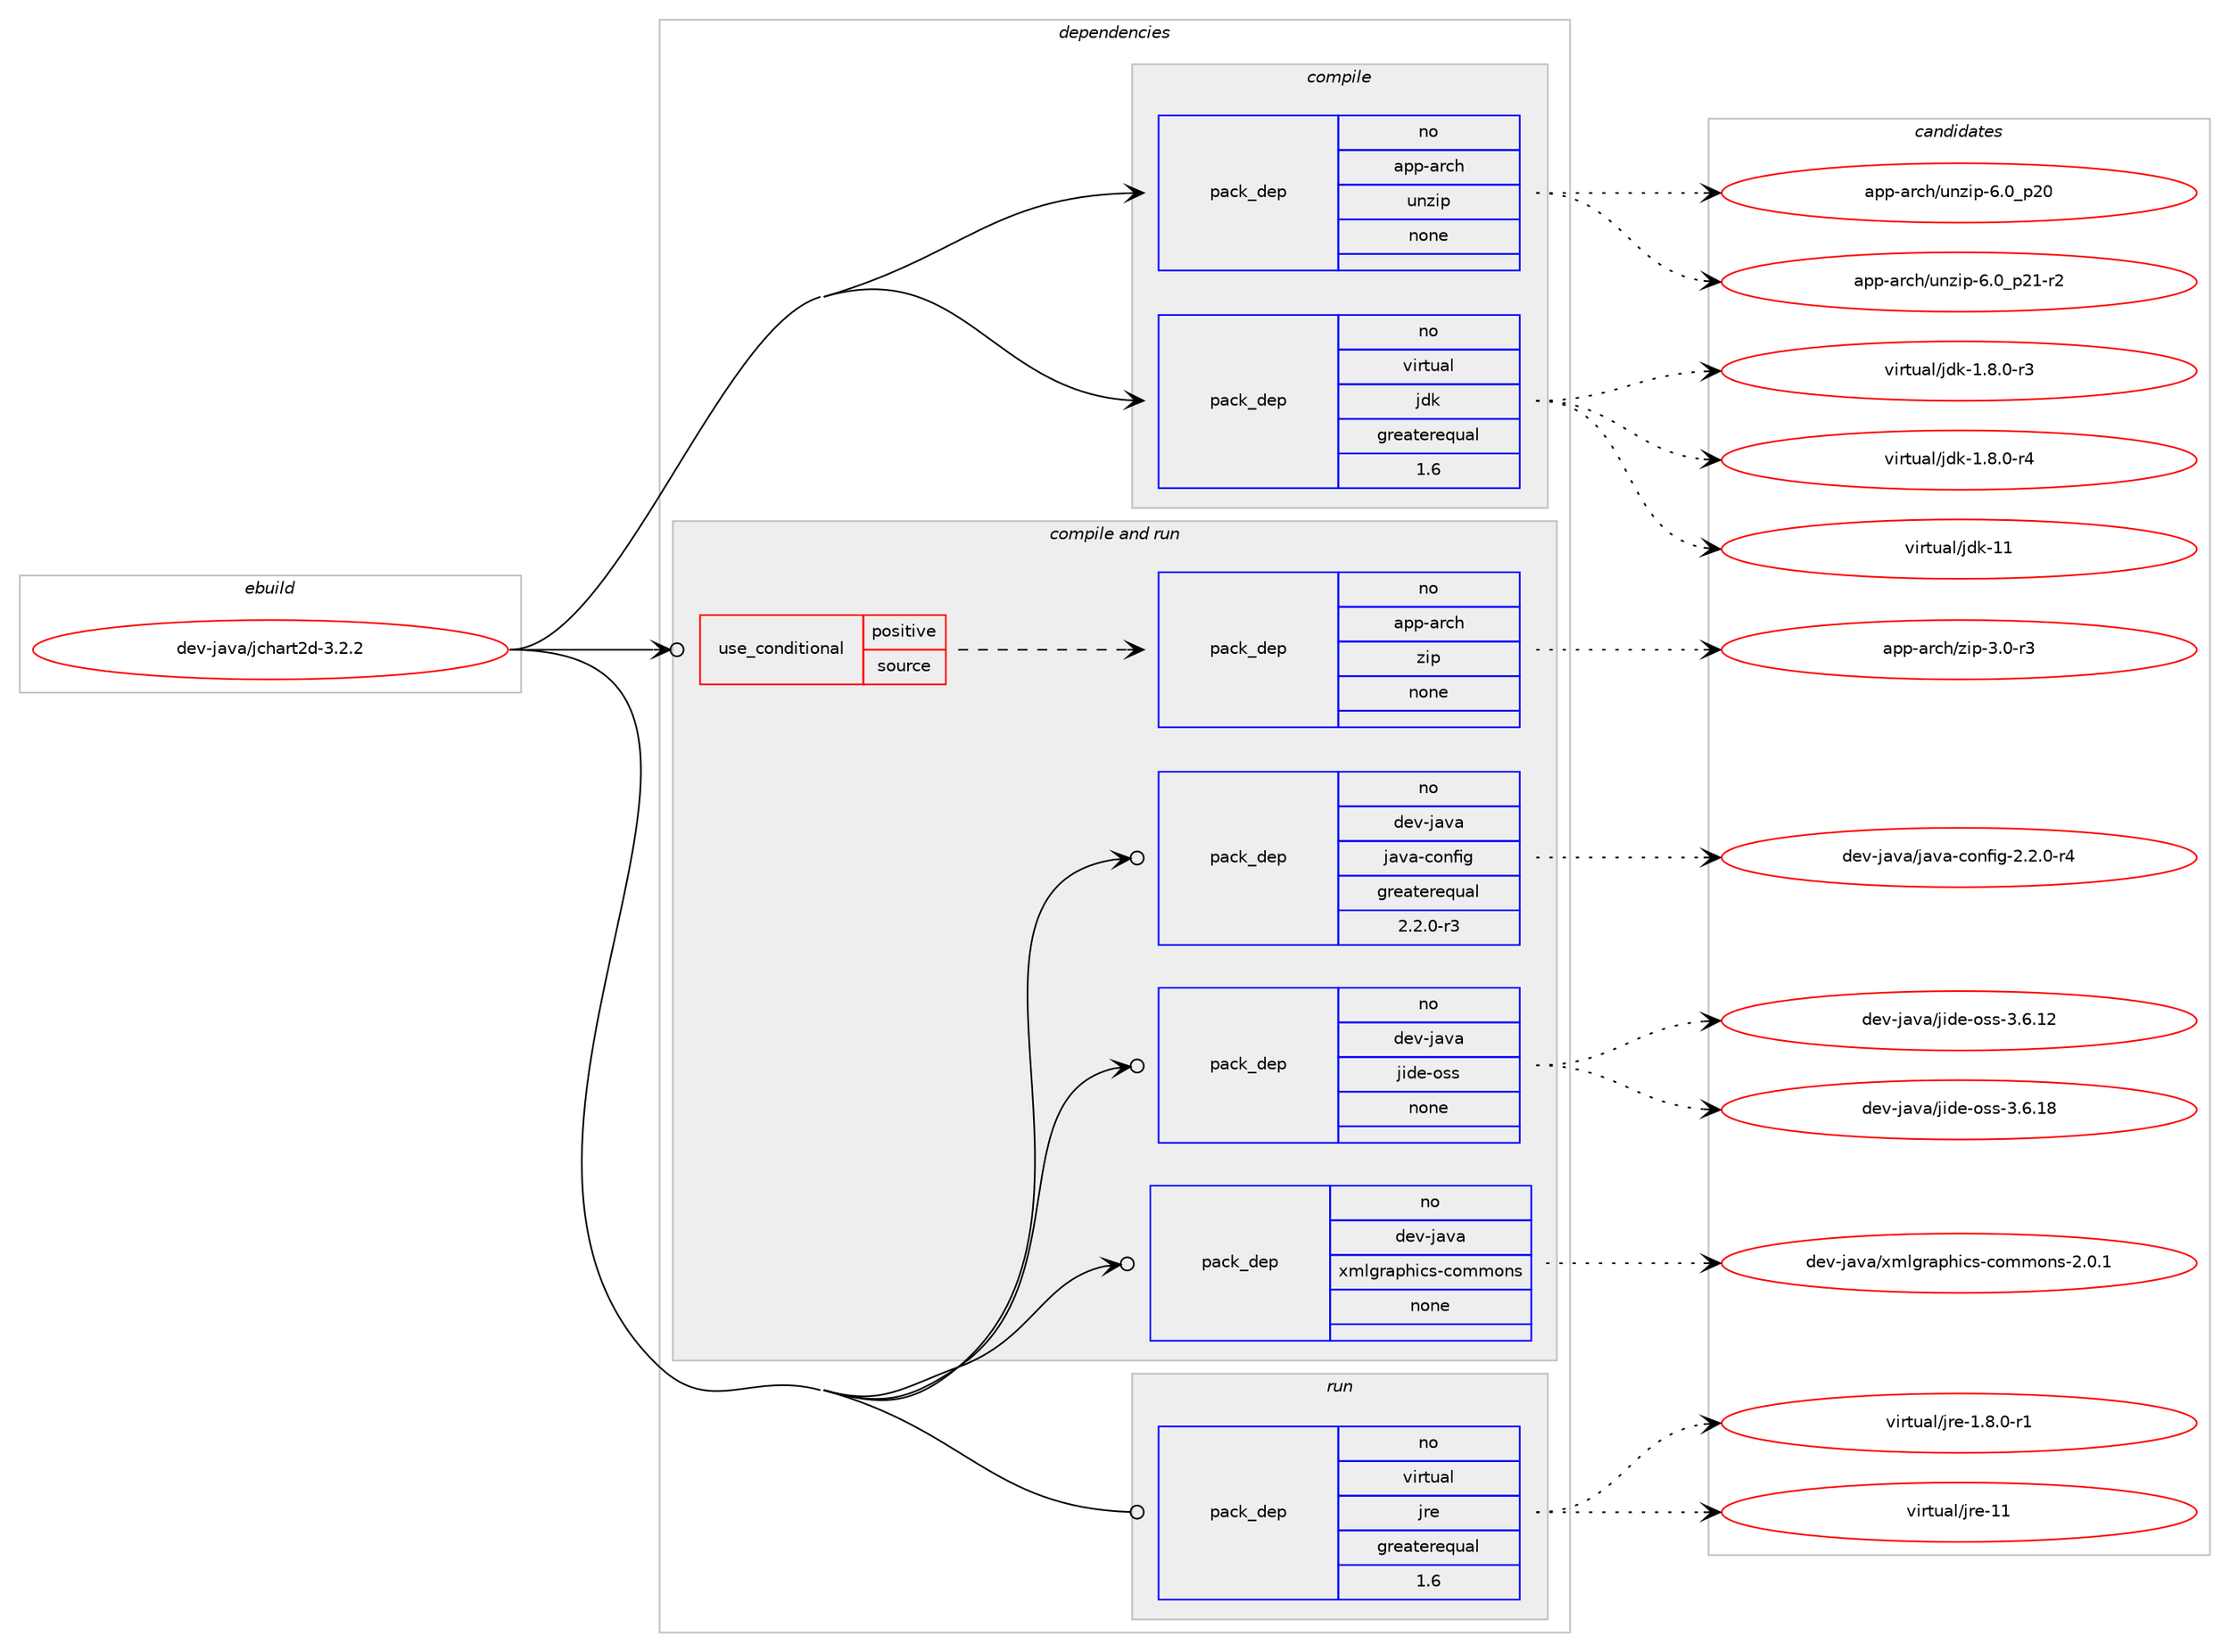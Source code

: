 digraph prolog {

# *************
# Graph options
# *************

newrank=true;
concentrate=true;
compound=true;
graph [rankdir=LR,fontname=Helvetica,fontsize=10,ranksep=1.5];#, ranksep=2.5, nodesep=0.2];
edge  [arrowhead=vee];
node  [fontname=Helvetica,fontsize=10];

# **********
# The ebuild
# **********

subgraph cluster_leftcol {
color=gray;
rank=same;
label=<<i>ebuild</i>>;
id [label="dev-java/jchart2d-3.2.2", color=red, width=4, href="../dev-java/jchart2d-3.2.2.svg"];
}

# ****************
# The dependencies
# ****************

subgraph cluster_midcol {
color=gray;
label=<<i>dependencies</i>>;
subgraph cluster_compile {
fillcolor="#eeeeee";
style=filled;
label=<<i>compile</i>>;
subgraph pack968545 {
dependency1353848 [label=<<TABLE BORDER="0" CELLBORDER="1" CELLSPACING="0" CELLPADDING="4" WIDTH="220"><TR><TD ROWSPAN="6" CELLPADDING="30">pack_dep</TD></TR><TR><TD WIDTH="110">no</TD></TR><TR><TD>app-arch</TD></TR><TR><TD>unzip</TD></TR><TR><TD>none</TD></TR><TR><TD></TD></TR></TABLE>>, shape=none, color=blue];
}
id:e -> dependency1353848:w [weight=20,style="solid",arrowhead="vee"];
subgraph pack968546 {
dependency1353849 [label=<<TABLE BORDER="0" CELLBORDER="1" CELLSPACING="0" CELLPADDING="4" WIDTH="220"><TR><TD ROWSPAN="6" CELLPADDING="30">pack_dep</TD></TR><TR><TD WIDTH="110">no</TD></TR><TR><TD>virtual</TD></TR><TR><TD>jdk</TD></TR><TR><TD>greaterequal</TD></TR><TR><TD>1.6</TD></TR></TABLE>>, shape=none, color=blue];
}
id:e -> dependency1353849:w [weight=20,style="solid",arrowhead="vee"];
}
subgraph cluster_compileandrun {
fillcolor="#eeeeee";
style=filled;
label=<<i>compile and run</i>>;
subgraph cond362866 {
dependency1353850 [label=<<TABLE BORDER="0" CELLBORDER="1" CELLSPACING="0" CELLPADDING="4"><TR><TD ROWSPAN="3" CELLPADDING="10">use_conditional</TD></TR><TR><TD>positive</TD></TR><TR><TD>source</TD></TR></TABLE>>, shape=none, color=red];
subgraph pack968547 {
dependency1353851 [label=<<TABLE BORDER="0" CELLBORDER="1" CELLSPACING="0" CELLPADDING="4" WIDTH="220"><TR><TD ROWSPAN="6" CELLPADDING="30">pack_dep</TD></TR><TR><TD WIDTH="110">no</TD></TR><TR><TD>app-arch</TD></TR><TR><TD>zip</TD></TR><TR><TD>none</TD></TR><TR><TD></TD></TR></TABLE>>, shape=none, color=blue];
}
dependency1353850:e -> dependency1353851:w [weight=20,style="dashed",arrowhead="vee"];
}
id:e -> dependency1353850:w [weight=20,style="solid",arrowhead="odotvee"];
subgraph pack968548 {
dependency1353852 [label=<<TABLE BORDER="0" CELLBORDER="1" CELLSPACING="0" CELLPADDING="4" WIDTH="220"><TR><TD ROWSPAN="6" CELLPADDING="30">pack_dep</TD></TR><TR><TD WIDTH="110">no</TD></TR><TR><TD>dev-java</TD></TR><TR><TD>java-config</TD></TR><TR><TD>greaterequal</TD></TR><TR><TD>2.2.0-r3</TD></TR></TABLE>>, shape=none, color=blue];
}
id:e -> dependency1353852:w [weight=20,style="solid",arrowhead="odotvee"];
subgraph pack968549 {
dependency1353853 [label=<<TABLE BORDER="0" CELLBORDER="1" CELLSPACING="0" CELLPADDING="4" WIDTH="220"><TR><TD ROWSPAN="6" CELLPADDING="30">pack_dep</TD></TR><TR><TD WIDTH="110">no</TD></TR><TR><TD>dev-java</TD></TR><TR><TD>jide-oss</TD></TR><TR><TD>none</TD></TR><TR><TD></TD></TR></TABLE>>, shape=none, color=blue];
}
id:e -> dependency1353853:w [weight=20,style="solid",arrowhead="odotvee"];
subgraph pack968550 {
dependency1353854 [label=<<TABLE BORDER="0" CELLBORDER="1" CELLSPACING="0" CELLPADDING="4" WIDTH="220"><TR><TD ROWSPAN="6" CELLPADDING="30">pack_dep</TD></TR><TR><TD WIDTH="110">no</TD></TR><TR><TD>dev-java</TD></TR><TR><TD>xmlgraphics-commons</TD></TR><TR><TD>none</TD></TR><TR><TD></TD></TR></TABLE>>, shape=none, color=blue];
}
id:e -> dependency1353854:w [weight=20,style="solid",arrowhead="odotvee"];
}
subgraph cluster_run {
fillcolor="#eeeeee";
style=filled;
label=<<i>run</i>>;
subgraph pack968551 {
dependency1353855 [label=<<TABLE BORDER="0" CELLBORDER="1" CELLSPACING="0" CELLPADDING="4" WIDTH="220"><TR><TD ROWSPAN="6" CELLPADDING="30">pack_dep</TD></TR><TR><TD WIDTH="110">no</TD></TR><TR><TD>virtual</TD></TR><TR><TD>jre</TD></TR><TR><TD>greaterequal</TD></TR><TR><TD>1.6</TD></TR></TABLE>>, shape=none, color=blue];
}
id:e -> dependency1353855:w [weight=20,style="solid",arrowhead="odot"];
}
}

# **************
# The candidates
# **************

subgraph cluster_choices {
rank=same;
color=gray;
label=<<i>candidates</i>>;

subgraph choice968545 {
color=black;
nodesep=1;
choice971121124597114991044711711012210511245544648951125048 [label="app-arch/unzip-6.0_p20", color=red, width=4,href="../app-arch/unzip-6.0_p20.svg"];
choice9711211245971149910447117110122105112455446489511250494511450 [label="app-arch/unzip-6.0_p21-r2", color=red, width=4,href="../app-arch/unzip-6.0_p21-r2.svg"];
dependency1353848:e -> choice971121124597114991044711711012210511245544648951125048:w [style=dotted,weight="100"];
dependency1353848:e -> choice9711211245971149910447117110122105112455446489511250494511450:w [style=dotted,weight="100"];
}
subgraph choice968546 {
color=black;
nodesep=1;
choice11810511411611797108471061001074549465646484511451 [label="virtual/jdk-1.8.0-r3", color=red, width=4,href="../virtual/jdk-1.8.0-r3.svg"];
choice11810511411611797108471061001074549465646484511452 [label="virtual/jdk-1.8.0-r4", color=red, width=4,href="../virtual/jdk-1.8.0-r4.svg"];
choice1181051141161179710847106100107454949 [label="virtual/jdk-11", color=red, width=4,href="../virtual/jdk-11.svg"];
dependency1353849:e -> choice11810511411611797108471061001074549465646484511451:w [style=dotted,weight="100"];
dependency1353849:e -> choice11810511411611797108471061001074549465646484511452:w [style=dotted,weight="100"];
dependency1353849:e -> choice1181051141161179710847106100107454949:w [style=dotted,weight="100"];
}
subgraph choice968547 {
color=black;
nodesep=1;
choice9711211245971149910447122105112455146484511451 [label="app-arch/zip-3.0-r3", color=red, width=4,href="../app-arch/zip-3.0-r3.svg"];
dependency1353851:e -> choice9711211245971149910447122105112455146484511451:w [style=dotted,weight="100"];
}
subgraph choice968548 {
color=black;
nodesep=1;
choice10010111845106971189747106971189745991111101021051034550465046484511452 [label="dev-java/java-config-2.2.0-r4", color=red, width=4,href="../dev-java/java-config-2.2.0-r4.svg"];
dependency1353852:e -> choice10010111845106971189747106971189745991111101021051034550465046484511452:w [style=dotted,weight="100"];
}
subgraph choice968549 {
color=black;
nodesep=1;
choice100101118451069711897471061051001014511111511545514654464950 [label="dev-java/jide-oss-3.6.12", color=red, width=4,href="../dev-java/jide-oss-3.6.12.svg"];
choice100101118451069711897471061051001014511111511545514654464956 [label="dev-java/jide-oss-3.6.18", color=red, width=4,href="../dev-java/jide-oss-3.6.18.svg"];
dependency1353853:e -> choice100101118451069711897471061051001014511111511545514654464950:w [style=dotted,weight="100"];
dependency1353853:e -> choice100101118451069711897471061051001014511111511545514654464956:w [style=dotted,weight="100"];
}
subgraph choice968550 {
color=black;
nodesep=1;
choice1001011184510697118974712010910810311497112104105991154599111109109111110115455046484649 [label="dev-java/xmlgraphics-commons-2.0.1", color=red, width=4,href="../dev-java/xmlgraphics-commons-2.0.1.svg"];
dependency1353854:e -> choice1001011184510697118974712010910810311497112104105991154599111109109111110115455046484649:w [style=dotted,weight="100"];
}
subgraph choice968551 {
color=black;
nodesep=1;
choice11810511411611797108471061141014549465646484511449 [label="virtual/jre-1.8.0-r1", color=red, width=4,href="../virtual/jre-1.8.0-r1.svg"];
choice1181051141161179710847106114101454949 [label="virtual/jre-11", color=red, width=4,href="../virtual/jre-11.svg"];
dependency1353855:e -> choice11810511411611797108471061141014549465646484511449:w [style=dotted,weight="100"];
dependency1353855:e -> choice1181051141161179710847106114101454949:w [style=dotted,weight="100"];
}
}

}
